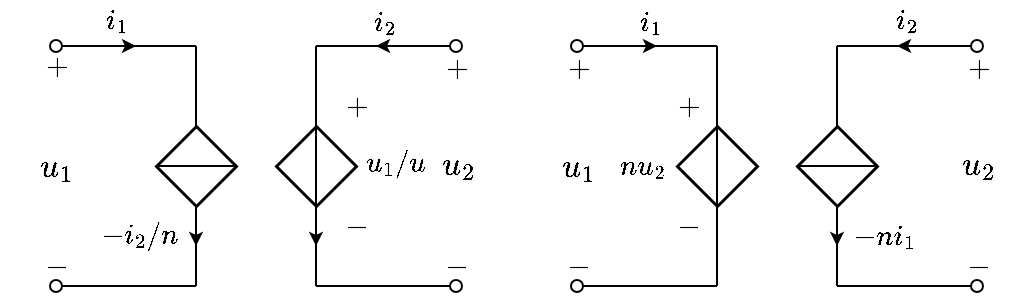 <mxfile version="16.5.1" type="device"><diagram id="w-hMuGTMhVfxhdE494il" name="第 1 页"><mxGraphModel dx="401" dy="846" grid="1" gridSize="10" guides="1" tooltips="1" connect="1" arrows="1" fold="1" page="1" pageScale="1" pageWidth="827" pageHeight="1169" math="1" shadow="0"><root><mxCell id="0"/><mxCell id="1" parent="0"/><mxCell id="T95nDatiU4b6rfkO18B0-4" value="" style="endArrow=none;html=1;rounded=0;startArrow=oval;startFill=0;" parent="1" edge="1"><mxGeometry width="50" height="50" relative="1" as="geometry"><mxPoint x="50" y="320" as="sourcePoint"/><mxPoint x="120" y="320" as="targetPoint"/></mxGeometry></mxCell><mxCell id="T95nDatiU4b6rfkO18B0-5" value="" style="endArrow=classic;html=1;rounded=0;startSize=4;endSize=4;" parent="1" edge="1"><mxGeometry width="50" height="50" relative="1" as="geometry"><mxPoint x="60" y="320" as="sourcePoint"/><mxPoint x="90" y="320" as="targetPoint"/></mxGeometry></mxCell><mxCell id="T95nDatiU4b6rfkO18B0-6" value="" style="pointerEvents=1;verticalLabelPosition=bottom;shadow=0;dashed=0;align=center;html=1;verticalAlign=top;shape=mxgraph.electrical.signal_sources.source;aspect=fixed;points=[[0.5,0,0],[1,0.5,0],[0.5,1,0],[0,0.5,0]];elSignalType=none;elSourceType=dependent;strokeWidth=1.5;" parent="1" vertex="1"><mxGeometry x="160" y="360" width="40" height="40" as="geometry"/></mxCell><mxCell id="T95nDatiU4b6rfkO18B0-7" value="" style="endArrow=none;html=1;rounded=0;entryX=0.5;entryY=0;entryDx=0;entryDy=0;entryPerimeter=0;exitX=0.5;exitY=1;exitDx=0;exitDy=0;exitPerimeter=0;" parent="1" source="T95nDatiU4b6rfkO18B0-6" target="T95nDatiU4b6rfkO18B0-6" edge="1"><mxGeometry width="50" height="50" relative="1" as="geometry"><mxPoint x="80" y="380" as="sourcePoint"/><mxPoint x="130" y="330" as="targetPoint"/></mxGeometry></mxCell><mxCell id="T95nDatiU4b6rfkO18B0-8" value="" style="endArrow=none;html=1;rounded=0;" parent="1" edge="1"><mxGeometry width="50" height="50" relative="1" as="geometry"><mxPoint x="180" y="360" as="sourcePoint"/><mxPoint x="180" y="320" as="targetPoint"/></mxGeometry></mxCell><mxCell id="T95nDatiU4b6rfkO18B0-9" value="" style="endArrow=oval;html=1;rounded=0;endFill=0;" parent="1" edge="1"><mxGeometry width="50" height="50" relative="1" as="geometry"><mxPoint x="180" y="320" as="sourcePoint"/><mxPoint x="250" y="320" as="targetPoint"/></mxGeometry></mxCell><mxCell id="T95nDatiU4b6rfkO18B0-10" value="" style="endArrow=classic;html=1;rounded=0;startSize=4;endSize=4;" parent="1" edge="1"><mxGeometry width="50" height="50" relative="1" as="geometry"><mxPoint x="240" y="320" as="sourcePoint"/><mxPoint x="210" y="320" as="targetPoint"/></mxGeometry></mxCell><mxCell id="T95nDatiU4b6rfkO18B0-14" value="" style="endArrow=oval;html=1;rounded=0;endFill=0;" parent="1" edge="1"><mxGeometry width="50" height="50" relative="1" as="geometry"><mxPoint x="180" y="440" as="sourcePoint"/><mxPoint x="250" y="440" as="targetPoint"/></mxGeometry></mxCell><mxCell id="T95nDatiU4b6rfkO18B0-16" value="" style="endArrow=classic;html=1;rounded=0;strokeWidth=1;exitX=0.5;exitY=1;exitDx=0;exitDy=0;exitPerimeter=0;sourcePerimeterSpacing=0;targetPerimeterSpacing=0;jumpStyle=none;endSize=4;startSize=4;" parent="1" source="T95nDatiU4b6rfkO18B0-6" edge="1"><mxGeometry width="50" height="50" relative="1" as="geometry"><mxPoint x="180" y="450" as="sourcePoint"/><mxPoint x="180" y="420" as="targetPoint"/><Array as="points"><mxPoint x="180" y="420"/></Array></mxGeometry></mxCell><mxCell id="T95nDatiU4b6rfkO18B0-17" value="" style="endArrow=none;html=1;rounded=0;" parent="1" edge="1"><mxGeometry width="50" height="50" relative="1" as="geometry"><mxPoint x="180" y="440" as="sourcePoint"/><mxPoint x="180" y="400" as="targetPoint"/></mxGeometry></mxCell><mxCell id="T95nDatiU4b6rfkO18B0-18" value="$$i_1$$" style="text;html=1;resizable=0;autosize=1;align=center;verticalAlign=middle;points=[];fillColor=none;strokeColor=none;rounded=0;" parent="1" vertex="1"><mxGeometry x="50" y="297" width="60" height="20" as="geometry"/></mxCell><mxCell id="T95nDatiU4b6rfkO18B0-19" value="$$i_2$$" style="text;html=1;resizable=1;autosize=1;align=center;verticalAlign=middle;points=[];fillColor=none;strokeColor=none;rounded=0;movable=1;rotatable=1;deletable=1;editable=1;connectable=1;" parent="1" vertex="1"><mxGeometry x="204" y="298" width="20" height="20" as="geometry"/></mxCell><mxCell id="T95nDatiU4b6rfkO18B0-20" value="$$-$$" style="text;html=1;resizable=1;autosize=1;align=center;verticalAlign=middle;points=[];fillColor=none;strokeColor=none;rounded=0;movable=1;rotatable=1;deletable=1;editable=1;connectable=1;" parent="1" vertex="1"><mxGeometry x="39.5" y="420" width="20" height="20" as="geometry"/></mxCell><mxCell id="T95nDatiU4b6rfkO18B0-21" value="" style="endArrow=none;html=1;rounded=0;startArrow=oval;startFill=0;" parent="1" edge="1"><mxGeometry width="50" height="50" relative="1" as="geometry"><mxPoint x="50" y="440" as="sourcePoint"/><mxPoint x="120" y="440" as="targetPoint"/></mxGeometry></mxCell><mxCell id="T95nDatiU4b6rfkO18B0-22" value="$$+$$" style="text;html=1;resizable=1;autosize=1;align=center;verticalAlign=middle;points=[];fillColor=none;strokeColor=none;rounded=0;movable=1;rotatable=1;deletable=1;editable=1;connectable=1;" parent="1" vertex="1"><mxGeometry x="39.5" y="320" width="20" height="20" as="geometry"/></mxCell><mxCell id="T95nDatiU4b6rfkO18B0-23" value="$$u_1$$" style="text;html=1;resizable=1;autosize=1;align=center;verticalAlign=middle;points=[];fillColor=none;strokeColor=none;rounded=0;fontSize=14;movable=1;rotatable=1;deletable=1;editable=1;connectable=1;" parent="1" vertex="1"><mxGeometry x="37" y="370" width="25" height="20" as="geometry"/></mxCell><mxCell id="T95nDatiU4b6rfkO18B0-24" value="$$u_2$$" style="text;html=1;resizable=1;autosize=1;align=center;verticalAlign=middle;points=[];fillColor=none;strokeColor=none;rounded=0;fontSize=14;movable=1;rotatable=1;deletable=1;editable=1;connectable=1;" parent="1" vertex="1"><mxGeometry x="238" y="369" width="26" height="20" as="geometry"/></mxCell><mxCell id="T95nDatiU4b6rfkO18B0-25" value="$$+$$" style="text;html=1;resizable=1;autosize=1;align=center;verticalAlign=middle;points=[];fillColor=none;strokeColor=none;rounded=0;movable=1;rotatable=1;deletable=1;editable=1;connectable=1;" parent="1" vertex="1"><mxGeometry x="240" y="321" width="20" height="20" as="geometry"/></mxCell><mxCell id="T95nDatiU4b6rfkO18B0-26" value="$$-$$" style="text;html=1;resizable=1;autosize=1;align=center;verticalAlign=middle;points=[];fillColor=none;strokeColor=none;rounded=0;movable=1;rotatable=1;deletable=1;editable=1;connectable=1;" parent="1" vertex="1"><mxGeometry x="240" y="420" width="20" height="20" as="geometry"/></mxCell><mxCell id="T95nDatiU4b6rfkO18B0-29" value="$$u_1/u$$" style="text;html=1;resizable=1;autosize=1;align=center;verticalAlign=middle;points=[];fillColor=none;strokeColor=none;rounded=0;fontSize=12;movable=1;rotatable=1;deletable=1;editable=1;connectable=1;" parent="1" vertex="1"><mxGeometry x="200" y="369" width="37" height="20" as="geometry"/></mxCell><mxCell id="3BvZJOvRd1mGFEqZfKUi-1" value="$$+$$" style="text;html=1;resizable=0;autosize=1;align=center;verticalAlign=middle;points=[];fillColor=none;strokeColor=none;rounded=0;" parent="1" vertex="1"><mxGeometry x="175" y="340" width="50" height="20" as="geometry"/></mxCell><mxCell id="3BvZJOvRd1mGFEqZfKUi-2" value="$$-$$" style="text;html=1;resizable=1;autosize=1;align=center;verticalAlign=middle;points=[];fillColor=none;strokeColor=none;rounded=0;movable=1;rotatable=1;deletable=1;editable=1;connectable=1;" parent="1" vertex="1"><mxGeometry x="190" y="400" width="20" height="20" as="geometry"/></mxCell><mxCell id="DvARK1nPpMiSsPHdExfz-1" value="" style="pointerEvents=1;verticalLabelPosition=bottom;shadow=0;dashed=0;align=center;html=1;verticalAlign=top;shape=mxgraph.electrical.signal_sources.source;aspect=fixed;points=[[0.5,0,0],[1,0.5,0],[0.5,1,0],[0,0.5,0]];elSignalType=none;elSourceType=dependent;strokeWidth=1.5;" vertex="1" parent="1"><mxGeometry x="100" y="360" width="40" height="40" as="geometry"/></mxCell><mxCell id="DvARK1nPpMiSsPHdExfz-2" value="" style="endArrow=none;html=1;rounded=0;fontSize=12;startSize=4;endSize=1;strokeWidth=1;jumpStyle=none;jumpSize=6;entryX=1;entryY=0.5;entryDx=0;entryDy=0;entryPerimeter=0;exitX=0;exitY=0.5;exitDx=0;exitDy=0;exitPerimeter=0;" edge="1" parent="1" source="DvARK1nPpMiSsPHdExfz-1" target="DvARK1nPpMiSsPHdExfz-1"><mxGeometry width="50" height="50" relative="1" as="geometry"><mxPoint x="90" y="400" as="sourcePoint"/><mxPoint x="150" y="330" as="targetPoint"/></mxGeometry></mxCell><mxCell id="DvARK1nPpMiSsPHdExfz-3" value="" style="endArrow=none;html=1;rounded=0;fontSize=12;startSize=4;endSize=1;strokeWidth=1;jumpStyle=none;jumpSize=6;exitX=0.5;exitY=0;exitDx=0;exitDy=0;exitPerimeter=0;" edge="1" parent="1" source="DvARK1nPpMiSsPHdExfz-1"><mxGeometry width="50" height="50" relative="1" as="geometry"><mxPoint x="70" y="370" as="sourcePoint"/><mxPoint x="120" y="320" as="targetPoint"/></mxGeometry></mxCell><mxCell id="DvARK1nPpMiSsPHdExfz-4" value="" style="endArrow=none;html=1;rounded=0;fontSize=12;startSize=4;endSize=1;strokeWidth=1;jumpStyle=none;jumpSize=6;entryX=0.5;entryY=1;entryDx=0;entryDy=0;entryPerimeter=0;" edge="1" parent="1" target="DvARK1nPpMiSsPHdExfz-1"><mxGeometry width="50" height="50" relative="1" as="geometry"><mxPoint x="120" y="440" as="sourcePoint"/><mxPoint x="160" y="420" as="targetPoint"/></mxGeometry></mxCell><mxCell id="DvARK1nPpMiSsPHdExfz-10" value="" style="endArrow=classic;html=1;rounded=0;fontSize=12;startSize=4;endSize=4;strokeWidth=1;jumpStyle=none;jumpSize=6;" edge="1" parent="1"><mxGeometry width="50" height="50" relative="1" as="geometry"><mxPoint x="120" y="400" as="sourcePoint"/><mxPoint x="120" y="420" as="targetPoint"/></mxGeometry></mxCell><mxCell id="DvARK1nPpMiSsPHdExfz-11" value="$$-i_2/n$$" style="text;html=1;resizable=1;autosize=1;align=center;verticalAlign=middle;points=[];fillColor=none;strokeColor=none;rounded=0;comic=0;sketch=0;fontSize=12;movable=1;rotatable=1;deletable=1;editable=1;connectable=1;" vertex="1" parent="1"><mxGeometry x="67" y="405" width="50" height="20" as="geometry"/></mxCell><mxCell id="DvARK1nPpMiSsPHdExfz-12" value="" style="endArrow=none;html=1;rounded=0;startArrow=oval;startFill=0;" edge="1" parent="1"><mxGeometry width="50" height="50" relative="1" as="geometry"><mxPoint x="310.5" y="320" as="sourcePoint"/><mxPoint x="380.5" y="320" as="targetPoint"/></mxGeometry></mxCell><mxCell id="DvARK1nPpMiSsPHdExfz-13" value="" style="endArrow=classic;html=1;rounded=0;startSize=4;endSize=4;" edge="1" parent="1"><mxGeometry width="50" height="50" relative="1" as="geometry"><mxPoint x="320.5" y="320" as="sourcePoint"/><mxPoint x="350.5" y="320" as="targetPoint"/></mxGeometry></mxCell><mxCell id="DvARK1nPpMiSsPHdExfz-14" value="" style="pointerEvents=1;verticalLabelPosition=bottom;shadow=0;dashed=0;align=center;html=1;verticalAlign=top;shape=mxgraph.electrical.signal_sources.source;aspect=fixed;points=[[0.5,0,0],[1,0.5,0],[0.5,1,0],[0,0.5,0]];elSignalType=none;elSourceType=dependent;strokeWidth=1.5;" vertex="1" parent="1"><mxGeometry x="420.5" y="360" width="40" height="40" as="geometry"/></mxCell><mxCell id="DvARK1nPpMiSsPHdExfz-15" value="" style="endArrow=none;html=1;rounded=0;entryX=1;entryY=0.5;entryDx=0;entryDy=0;entryPerimeter=0;exitX=0;exitY=0.5;exitDx=0;exitDy=0;exitPerimeter=0;" edge="1" source="DvARK1nPpMiSsPHdExfz-14" target="DvARK1nPpMiSsPHdExfz-14" parent="1"><mxGeometry width="50" height="50" relative="1" as="geometry"><mxPoint x="340.5" y="380" as="sourcePoint"/><mxPoint x="390.5" y="330" as="targetPoint"/></mxGeometry></mxCell><mxCell id="DvARK1nPpMiSsPHdExfz-16" value="" style="endArrow=none;html=1;rounded=0;" edge="1" parent="1"><mxGeometry width="50" height="50" relative="1" as="geometry"><mxPoint x="440.5" y="360.0" as="sourcePoint"/><mxPoint x="440.5" y="320" as="targetPoint"/></mxGeometry></mxCell><mxCell id="DvARK1nPpMiSsPHdExfz-17" value="" style="endArrow=oval;html=1;rounded=0;endFill=0;" edge="1" parent="1"><mxGeometry width="50" height="50" relative="1" as="geometry"><mxPoint x="440.5" y="320" as="sourcePoint"/><mxPoint x="510.5" y="320" as="targetPoint"/></mxGeometry></mxCell><mxCell id="DvARK1nPpMiSsPHdExfz-18" value="" style="endArrow=classic;html=1;rounded=0;startSize=4;endSize=4;" edge="1" parent="1"><mxGeometry width="50" height="50" relative="1" as="geometry"><mxPoint x="500.5" y="320" as="sourcePoint"/><mxPoint x="470.5" y="320" as="targetPoint"/></mxGeometry></mxCell><mxCell id="DvARK1nPpMiSsPHdExfz-20" value="" style="endArrow=oval;html=1;rounded=0;endFill=0;" edge="1" parent="1"><mxGeometry width="50" height="50" relative="1" as="geometry"><mxPoint x="440.5" y="440.0" as="sourcePoint"/><mxPoint x="510.5" y="440" as="targetPoint"/></mxGeometry></mxCell><mxCell id="DvARK1nPpMiSsPHdExfz-21" value="" style="endArrow=classic;html=1;rounded=0;strokeWidth=1;exitX=0.5;exitY=1;exitDx=0;exitDy=0;exitPerimeter=0;sourcePerimeterSpacing=0;targetPerimeterSpacing=0;jumpStyle=none;endSize=4;startSize=4;" edge="1" source="DvARK1nPpMiSsPHdExfz-14" parent="1"><mxGeometry width="50" height="50" relative="1" as="geometry"><mxPoint x="440.5" y="450" as="sourcePoint"/><mxPoint x="440.5" y="420.0" as="targetPoint"/><Array as="points"><mxPoint x="440.5" y="420"/></Array></mxGeometry></mxCell><mxCell id="DvARK1nPpMiSsPHdExfz-22" value="" style="endArrow=none;html=1;rounded=0;" edge="1" parent="1"><mxGeometry width="50" height="50" relative="1" as="geometry"><mxPoint x="440.5" y="440.0" as="sourcePoint"/><mxPoint x="440.5" y="400.0" as="targetPoint"/></mxGeometry></mxCell><mxCell id="DvARK1nPpMiSsPHdExfz-23" value="$$i_1$$" style="text;html=1;resizable=1;autosize=1;align=center;verticalAlign=middle;points=[];fillColor=none;strokeColor=none;rounded=0;movable=1;rotatable=1;deletable=1;editable=1;connectable=1;" vertex="1" parent="1"><mxGeometry x="339.5" y="298" width="15" height="20" as="geometry"/></mxCell><mxCell id="DvARK1nPpMiSsPHdExfz-24" value="$$i_2$$" style="text;html=1;resizable=1;autosize=1;align=center;verticalAlign=middle;points=[];fillColor=none;strokeColor=none;rounded=0;movable=1;rotatable=1;deletable=1;editable=1;connectable=1;" vertex="1" parent="1"><mxGeometry x="467" y="297" width="16.5" height="20" as="geometry"/></mxCell><mxCell id="DvARK1nPpMiSsPHdExfz-25" value="$$-$$" style="text;html=1;resizable=1;autosize=1;align=center;verticalAlign=middle;points=[];fillColor=none;strokeColor=none;rounded=0;movable=1;rotatable=1;deletable=1;editable=1;connectable=1;" vertex="1" parent="1"><mxGeometry x="300.5" y="420" width="20" height="20" as="geometry"/></mxCell><mxCell id="DvARK1nPpMiSsPHdExfz-26" value="" style="endArrow=none;html=1;rounded=0;startArrow=oval;startFill=0;" edge="1" parent="1"><mxGeometry width="50" height="50" relative="1" as="geometry"><mxPoint x="310.5" y="440" as="sourcePoint"/><mxPoint x="380.5" y="440" as="targetPoint"/></mxGeometry></mxCell><mxCell id="DvARK1nPpMiSsPHdExfz-27" value="$$+$$" style="text;html=1;resizable=1;autosize=1;align=center;verticalAlign=middle;points=[];fillColor=none;strokeColor=none;rounded=0;movable=1;rotatable=1;deletable=1;editable=1;connectable=1;" vertex="1" parent="1"><mxGeometry x="300.5" y="321" width="20" height="20" as="geometry"/></mxCell><mxCell id="DvARK1nPpMiSsPHdExfz-28" value="$$u_1$$" style="text;html=1;resizable=1;autosize=1;align=center;verticalAlign=middle;points=[];fillColor=none;strokeColor=none;rounded=0;fontSize=14;movable=1;rotatable=1;deletable=1;editable=1;connectable=1;" vertex="1" parent="1"><mxGeometry x="298" y="370" width="25" height="20" as="geometry"/></mxCell><mxCell id="DvARK1nPpMiSsPHdExfz-29" value="$$u_2$$" style="text;html=1;resizable=1;autosize=1;align=center;verticalAlign=middle;points=[];fillColor=none;strokeColor=none;rounded=0;fontSize=14;movable=1;rotatable=1;deletable=1;editable=1;connectable=1;" vertex="1" parent="1"><mxGeometry x="500.5" y="369" width="20" height="20" as="geometry"/></mxCell><mxCell id="DvARK1nPpMiSsPHdExfz-30" value="$$+$$" style="text;html=1;resizable=1;autosize=1;align=center;verticalAlign=middle;points=[];fillColor=none;strokeColor=none;rounded=0;movable=1;rotatable=1;deletable=1;editable=1;connectable=0;" vertex="1" parent="1"><mxGeometry x="500.5" y="321" width="20" height="20" as="geometry"/></mxCell><mxCell id="DvARK1nPpMiSsPHdExfz-31" value="$$-$$" style="text;html=1;resizable=1;autosize=1;align=center;verticalAlign=middle;points=[];fillColor=none;strokeColor=none;rounded=0;movable=1;rotatable=1;deletable=1;editable=1;connectable=0;" vertex="1" parent="1"><mxGeometry x="500.5" y="420" width="20" height="20" as="geometry"/></mxCell><mxCell id="DvARK1nPpMiSsPHdExfz-32" value="$$nu_2$$" style="text;html=1;resizable=1;autosize=1;align=center;verticalAlign=middle;points=[];fillColor=none;strokeColor=none;rounded=0;fontSize=12;movable=1;rotatable=1;deletable=1;editable=1;connectable=1;" vertex="1" parent="1"><mxGeometry x="331" y="370" width="24.5" height="20" as="geometry"/></mxCell><mxCell id="DvARK1nPpMiSsPHdExfz-33" value="$$+$$" style="text;html=1;resizable=0;autosize=1;align=center;verticalAlign=middle;points=[];fillColor=none;strokeColor=none;rounded=0;" vertex="1" parent="1"><mxGeometry x="340.5" y="340" width="50" height="20" as="geometry"/></mxCell><mxCell id="DvARK1nPpMiSsPHdExfz-34" value="$$-$$" style="text;html=1;resizable=1;autosize=1;align=center;verticalAlign=middle;points=[];fillColor=none;strokeColor=none;rounded=0;movable=1;rotatable=1;deletable=1;editable=1;connectable=1;" vertex="1" parent="1"><mxGeometry x="355.5" y="400" width="20" height="20" as="geometry"/></mxCell><mxCell id="DvARK1nPpMiSsPHdExfz-35" value="" style="pointerEvents=1;verticalLabelPosition=bottom;shadow=0;dashed=0;align=center;html=1;verticalAlign=top;shape=mxgraph.electrical.signal_sources.source;aspect=fixed;points=[[0.5,0,0],[1,0.5,0],[0.5,1,0],[0,0.5,0]];elSignalType=none;elSourceType=dependent;strokeWidth=1.5;" vertex="1" parent="1"><mxGeometry x="360.5" y="360" width="40" height="40" as="geometry"/></mxCell><mxCell id="DvARK1nPpMiSsPHdExfz-36" value="" style="endArrow=none;html=1;rounded=0;fontSize=12;startSize=4;endSize=1;strokeWidth=1;jumpStyle=none;jumpSize=6;entryX=0.5;entryY=0;entryDx=0;entryDy=0;entryPerimeter=0;exitX=0.5;exitY=1;exitDx=0;exitDy=0;exitPerimeter=0;" edge="1" source="DvARK1nPpMiSsPHdExfz-35" target="DvARK1nPpMiSsPHdExfz-35" parent="1"><mxGeometry width="50" height="50" relative="1" as="geometry"><mxPoint x="350.5" y="400" as="sourcePoint"/><mxPoint x="410.5" y="330" as="targetPoint"/></mxGeometry></mxCell><mxCell id="DvARK1nPpMiSsPHdExfz-37" value="" style="endArrow=none;html=1;rounded=0;fontSize=12;startSize=4;endSize=1;strokeWidth=1;jumpStyle=none;jumpSize=6;exitX=0.5;exitY=0;exitDx=0;exitDy=0;exitPerimeter=0;" edge="1" source="DvARK1nPpMiSsPHdExfz-35" parent="1"><mxGeometry width="50" height="50" relative="1" as="geometry"><mxPoint x="330.5" y="370" as="sourcePoint"/><mxPoint x="380.5" y="320" as="targetPoint"/></mxGeometry></mxCell><mxCell id="DvARK1nPpMiSsPHdExfz-38" value="" style="endArrow=none;html=1;rounded=0;fontSize=12;startSize=4;endSize=1;strokeWidth=1;jumpStyle=none;jumpSize=6;entryX=0.5;entryY=1;entryDx=0;entryDy=0;entryPerimeter=0;" edge="1" target="DvARK1nPpMiSsPHdExfz-35" parent="1"><mxGeometry width="50" height="50" relative="1" as="geometry"><mxPoint x="380.5" y="440.0" as="sourcePoint"/><mxPoint x="420.5" y="420" as="targetPoint"/></mxGeometry></mxCell><mxCell id="DvARK1nPpMiSsPHdExfz-41" value="$$-ni_1$$" style="text;html=1;resizable=1;autosize=1;align=center;verticalAlign=middle;points=[];fillColor=none;strokeColor=none;rounded=0;comic=0;sketch=0;fontSize=12;movable=1;rotatable=1;deletable=1;editable=1;connectable=1;" vertex="1" parent="1"><mxGeometry x="443.5" y="405" width="40" height="20" as="geometry"/></mxCell></root></mxGraphModel></diagram></mxfile>